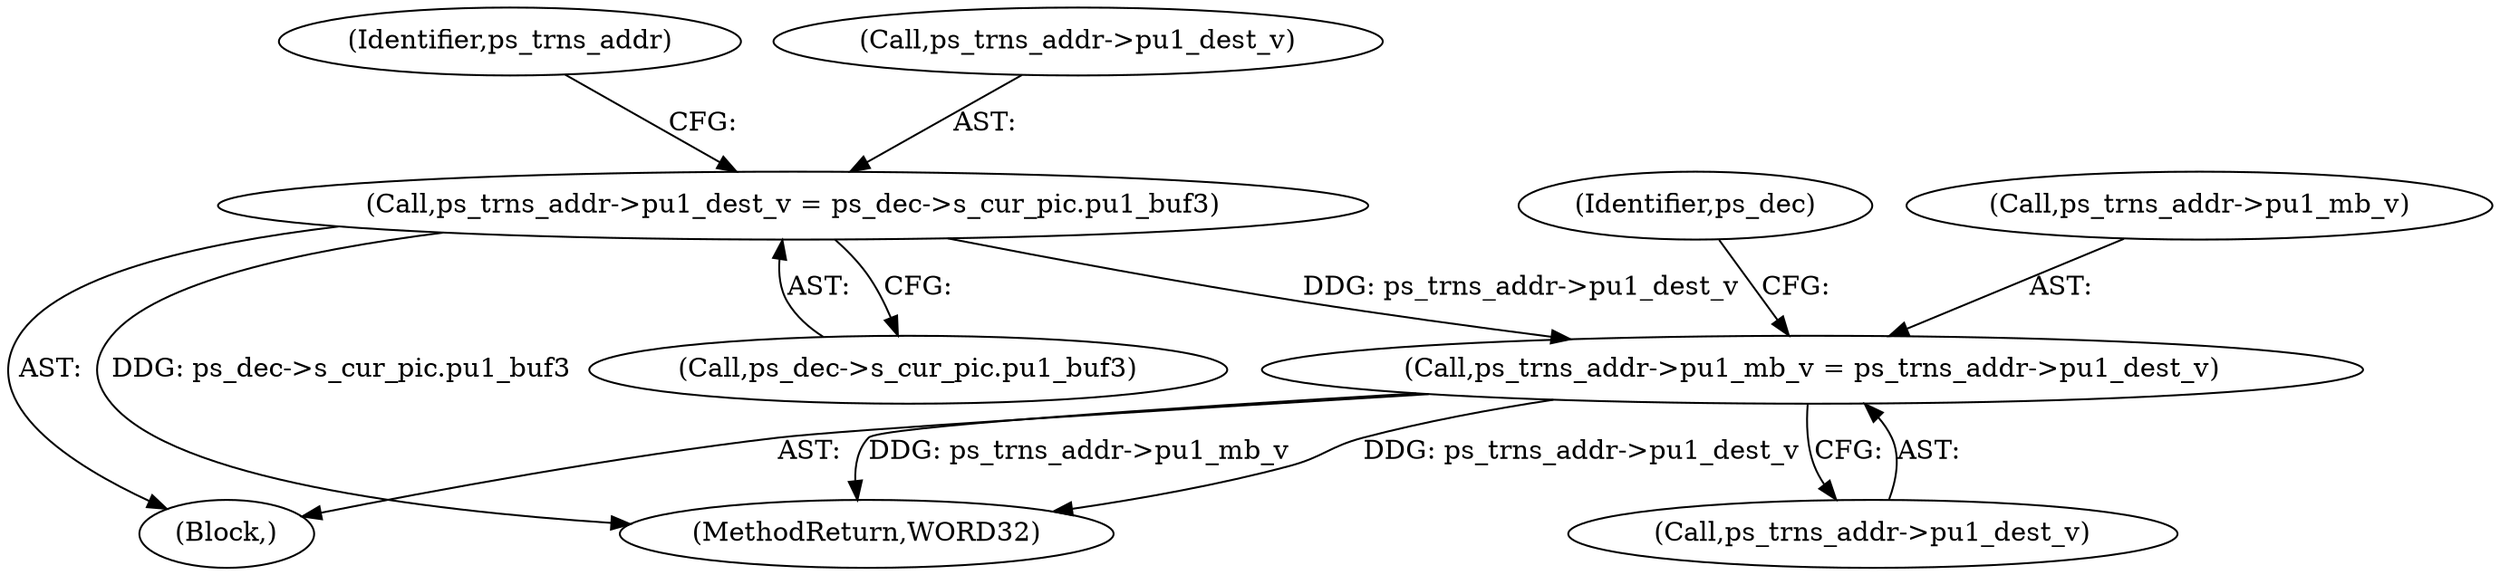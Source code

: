 digraph "0_Android_6c327afb263837bc90760c55c6605b26161a4eb9_0@pointer" {
"1002209" [label="(Call,ps_trns_addr->pu1_mb_v = ps_trns_addr->pu1_dest_v)"];
"1002186" [label="(Call,ps_trns_addr->pu1_dest_v = ps_dec->s_cur_pic.pu1_buf3)"];
"1002209" [label="(Call,ps_trns_addr->pu1_mb_v = ps_trns_addr->pu1_dest_v)"];
"1002197" [label="(Identifier,ps_trns_addr)"];
"1002218" [label="(Identifier,ps_dec)"];
"1002190" [label="(Call,ps_dec->s_cur_pic.pu1_buf3)"];
"1002120" [label="(Block,)"];
"1002186" [label="(Call,ps_trns_addr->pu1_dest_v = ps_dec->s_cur_pic.pu1_buf3)"];
"1002213" [label="(Call,ps_trns_addr->pu1_dest_v)"];
"1002210" [label="(Call,ps_trns_addr->pu1_mb_v)"];
"1002187" [label="(Call,ps_trns_addr->pu1_dest_v)"];
"1002606" [label="(MethodReturn,WORD32)"];
"1002209" -> "1002120"  [label="AST: "];
"1002209" -> "1002213"  [label="CFG: "];
"1002210" -> "1002209"  [label="AST: "];
"1002213" -> "1002209"  [label="AST: "];
"1002218" -> "1002209"  [label="CFG: "];
"1002209" -> "1002606"  [label="DDG: ps_trns_addr->pu1_mb_v"];
"1002209" -> "1002606"  [label="DDG: ps_trns_addr->pu1_dest_v"];
"1002186" -> "1002209"  [label="DDG: ps_trns_addr->pu1_dest_v"];
"1002186" -> "1002120"  [label="AST: "];
"1002186" -> "1002190"  [label="CFG: "];
"1002187" -> "1002186"  [label="AST: "];
"1002190" -> "1002186"  [label="AST: "];
"1002197" -> "1002186"  [label="CFG: "];
"1002186" -> "1002606"  [label="DDG: ps_dec->s_cur_pic.pu1_buf3"];
}
